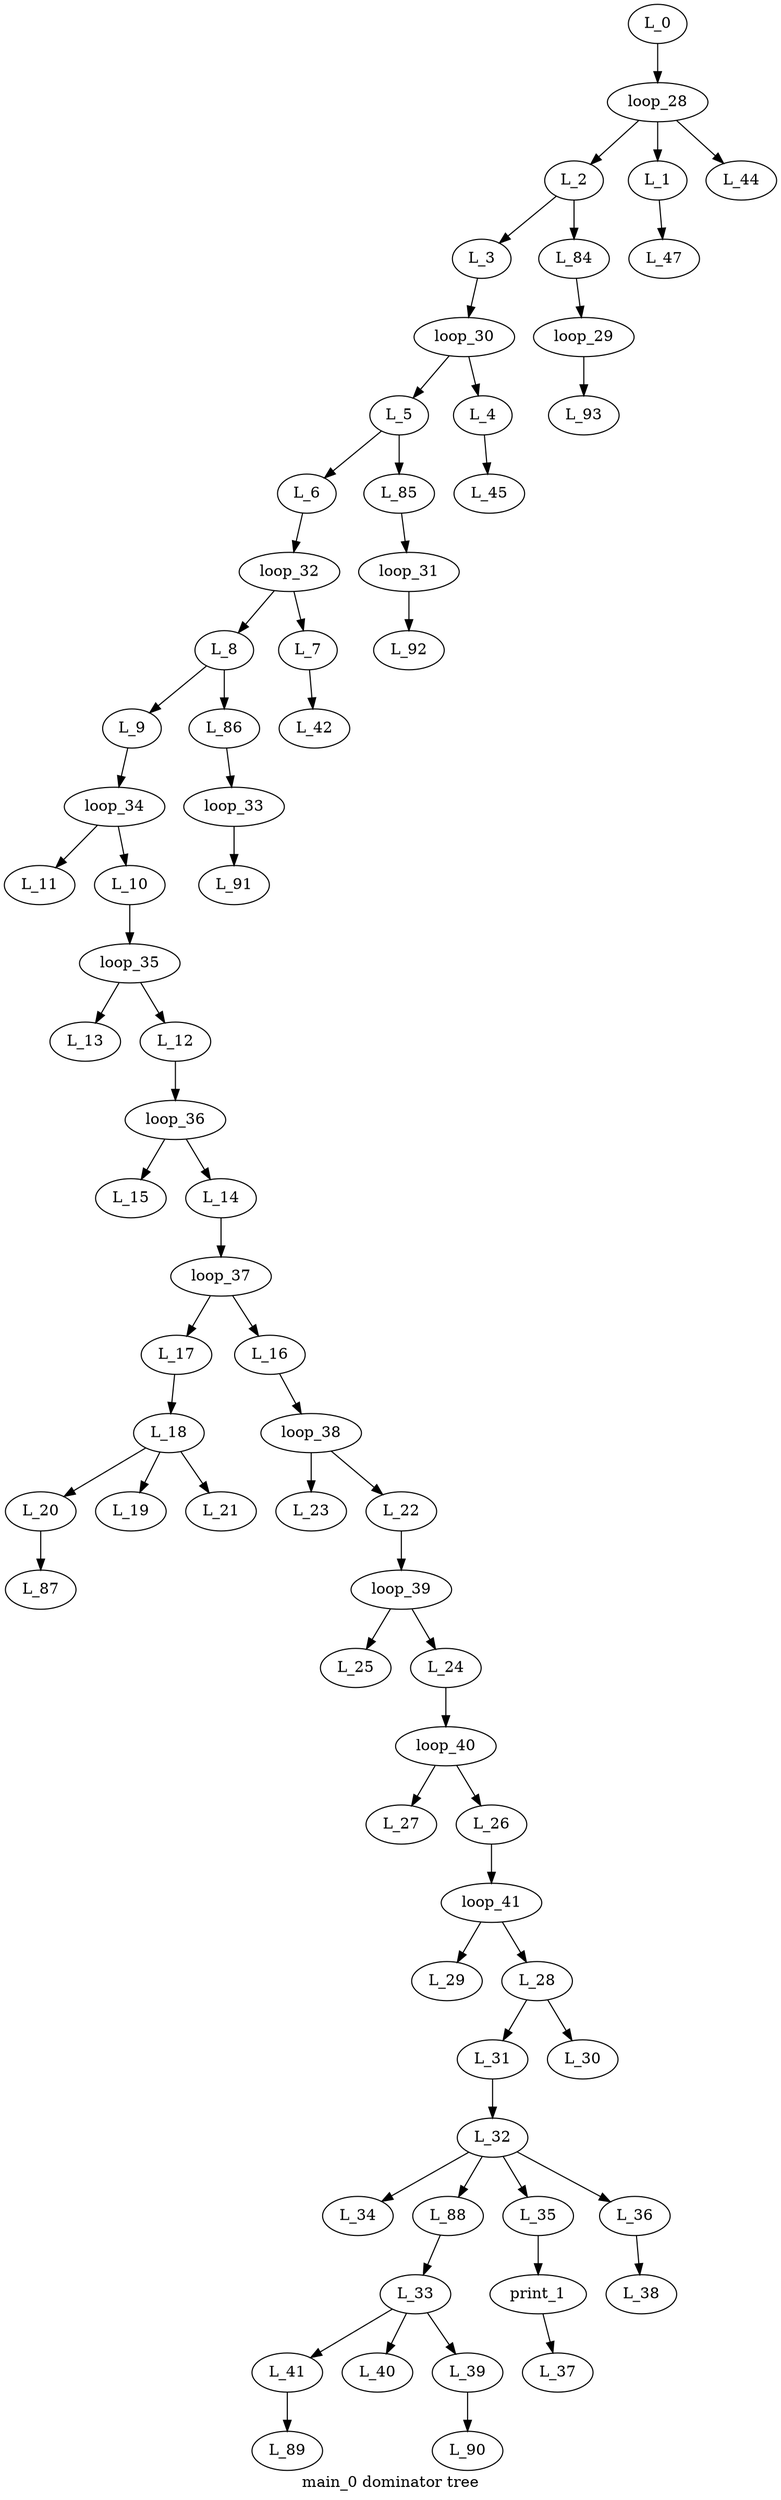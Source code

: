 // MLton gc73dc79-dirty (built Mon May 27 16:34:55 EDT 2013 on Tucker-Portable-Arch)
//   created this file on Thu Jun 13 16:50:06 2013.
// Do not edit this file.
// Flag settings: 
//    align: 8
//    atMLtons: (C-SSE, @MLton, --)
//    chunk: chunk per function
//    closureConvertGlobalize: true
//    closureConvertShrink: true
//    codegen: amd64
//    contifyIntoMain: false
//    debug: false
//    defaultChar: char8
//    defaultWideChar: widechar32
//    defaultInt: int32
//    defaultReal: real64
//    defaultWord: word32
//    diag passes: []
//    drop passes: []
//    elaborate allowConstant (default): false
//    elaborate allowConstant (enabled): true
//    elaborate allowFFI (default): true
//    elaborate allowFFI (enabled): true
//    elaborate allowPrim (default): false
//    elaborate allowPrim (enabled): true
//    elaborate allowOverload (default): false
//    elaborate allowOverload (enabled): true
//    elaborate allowRebindEquals (default): false
//    elaborate allowRebindEquals (enabled): true
//    elaborate deadCode (default): false
//    elaborate deadCode (enabled): true
//    elaborate forceUsed (default): false
//    elaborate forceUsed (enabled): true
//    elaborate ffiStr (default): 
//    elaborate ffiStr (enabled): true
//    elaborate nonexhaustiveExnMatch (default): default
//    elaborate nonexhaustiveExnMatch (enabled): true
//    elaborate nonexhaustiveMatch (default): warn
//    elaborate nonexhaustiveMatch (enabled): true
//    elaborate redundantMatch (default): warn
//    elaborate redundantMatch (enabled): true
//    elaborate resolveScope (default): strdec
//    elaborate resolveScope (enabled): true
//    elaborate sequenceNonUnit (default): ignore
//    elaborate sequenceNonUnit (enabled): true
//    elaborate warnUnused (default): false
//    elaborate warnUnused (enabled): true
//    elaborate only: false
//    emit main: true
//    export header: None
//    exn history: false
//    generated output format: executable
//    gc check: Limit
//    indentation: 3
//    inlineIntoMain: true
//    inlineLeafA: {loops = true, repeat = true, size = Some 20}
//    inlineLeafB: {loops = true, repeat = true, size = Some 40}
//    inlineNonRec: {small = 60, product = 320}
//    input file: C-SSE.ssa2.main_0.dom.dot
//    keep CoreML: false
//    keep def use: true
//    keep dot: true
//    keep Machine: true
//    keep passes: []
//    keep RSSA: true
//    keep SSA: true
//    keep SSA2: true
//    keep SXML: true
//    keep XML: true
//    extra_: false
//    lib dir: /home/tucker/usr/lib/mlton
//    lib target dir: /home/tucker/usr/lib/mlton/targets/self
//    loop passes: 1
//    mark cards: true
//    max function size: 10000
//    mlb path vars: [{var = MLTON_ROOT, path = $(LIB_MLTON_DIR)/sml}, {var = SML_LIB, path = $(LIB_MLTON_DIR)/sml}]
//    native commented: 0
//    native live stack: false
//    native optimize: 1
//    native move hoist: true
//    native copy prop: true
//    native copy prop cutoff: 1000
//    native cutoff: 100
//    native live transfer: 8
//    native shuffle: true
//    native ieee fp: false
//    native split: Some 20000
//    optimizationPasses: [<ssa2::default>, <ssa::default>, <sxml::default>, <xml::default>]
//    polyvariance: Some {hofo = true, rounds = 2, small = 30, product = 300}
//    prefer abs paths: false
//    prof passes: []
//    profile: None
//    profile branch: false
//    profile C: []
//    profile IL: ProfileSource
//    profile include/exclude: [(Seq [Star [.], Or [Seq [Seq [[$], [(], [S], [M], [L], [_], [L], [I], [B], [)]]]], Star [.]], false)]
//    profile raise: false
//    profile stack: false
//    profile val: false
//    show basis: Some C-SSE.basis
//    show def-use: Some C-SSE.def_use
//    show types: true
//    target: self
//    target arch: AMD64
//    target OS: Linux
//    type check: false
//    verbosity: Silent
//    warn unrecognized annotation: true
//    warn deprecated features: true
//    zone cut depth: 100
digraph "main_0 dominator tree" {
label = "main_0 dominator tree"
n11 [label = "L_11\n"]
n14 [label = "L_13\n"]
n17 [label = "L_15\n"]
n23 [label = "L_87\n"]
n22 [label = "L_20\n"]
n22 -> n23 []
n24 [label = "L_19\n"]
n25 [label = "L_21\n"]
n21 [label = "L_18\n"]
n21 -> n25 []
n21 -> n24 []
n21 -> n22 []
n20 [label = "L_17\n"]
n20 -> n21 []
n28 [label = "L_23\n"]
n31 [label = "L_25\n"]
n34 [label = "L_27\n"]
n37 [label = "L_29\n"]
n41 [label = "L_34\n"]
n45 [label = "L_89\n"]
n44 [label = "L_41\n"]
n44 -> n45 []
n46 [label = "L_40\n"]
n48 [label = "L_90\n"]
n47 [label = "L_39\n"]
n47 -> n48 []
n43 [label = "L_33\n"]
n43 -> n47 []
n43 -> n46 []
n43 -> n44 []
n42 [label = "L_88\n"]
n42 -> n43 []
n51 [label = "L_37\n"]
n50 [label = "print_1\n"]
n50 -> n51 []
n49 [label = "L_35\n"]
n49 -> n50 []
n53 [label = "L_38\n"]
n52 [label = "L_36\n"]
n52 -> n53 []
n40 [label = "L_32\n"]
n40 -> n52 []
n40 -> n49 []
n40 -> n42 []
n40 -> n41 []
n39 [label = "L_31\n"]
n39 -> n40 []
n54 [label = "L_30\n"]
n38 [label = "L_28\n"]
n38 -> n54 []
n38 -> n39 []
n36 [label = "loop_41\n"]
n36 -> n38 []
n36 -> n37 []
n35 [label = "L_26\n"]
n35 -> n36 []
n33 [label = "loop_40\n"]
n33 -> n35 []
n33 -> n34 []
n32 [label = "L_24\n"]
n32 -> n33 []
n30 [label = "loop_39\n"]
n30 -> n32 []
n30 -> n31 []
n29 [label = "L_22\n"]
n29 -> n30 []
n27 [label = "loop_38\n"]
n27 -> n29 []
n27 -> n28 []
n26 [label = "L_16\n"]
n26 -> n27 []
n19 [label = "loop_37\n"]
n19 -> n26 []
n19 -> n20 []
n18 [label = "L_14\n"]
n18 -> n19 []
n16 [label = "loop_36\n"]
n16 -> n18 []
n16 -> n17 []
n15 [label = "L_12\n"]
n15 -> n16 []
n13 [label = "loop_35\n"]
n13 -> n15 []
n13 -> n14 []
n12 [label = "L_10\n"]
n12 -> n13 []
n10 [label = "loop_34\n"]
n10 -> n12 []
n10 -> n11 []
n9 [label = "L_9\n"]
n9 -> n10 []
n57 [label = "L_91\n"]
n56 [label = "loop_33\n"]
n56 -> n57 []
n55 [label = "L_86\n"]
n55 -> n56 []
n8 [label = "L_8\n"]
n8 -> n55 []
n8 -> n9 []
n59 [label = "L_42\n"]
n58 [label = "L_7\n"]
n58 -> n59 []
n7 [label = "loop_32\n"]
n7 -> n58 []
n7 -> n8 []
n6 [label = "L_6\n"]
n6 -> n7 []
n62 [label = "L_92\n"]
n61 [label = "loop_31\n"]
n61 -> n62 []
n60 [label = "L_85\n"]
n60 -> n61 []
n5 [label = "L_5\n"]
n5 -> n60 []
n5 -> n6 []
n64 [label = "L_45\n"]
n63 [label = "L_4\n"]
n63 -> n64 []
n4 [label = "loop_30\n"]
n4 -> n63 []
n4 -> n5 []
n3 [label = "L_3\n"]
n3 -> n4 []
n67 [label = "L_93\n"]
n66 [label = "loop_29\n"]
n66 -> n67 []
n65 [label = "L_84\n"]
n65 -> n66 []
n2 [label = "L_2\n"]
n2 -> n65 []
n2 -> n3 []
n69 [label = "L_47\n"]
n68 [label = "L_1\n"]
n68 -> n69 []
n70 [label = "L_44\n"]
n1 [label = "loop_28\n"]
n1 -> n70 []
n1 -> n68 []
n1 -> n2 []
n0 [label = "L_0\n"]
n0 -> n1 []
}
